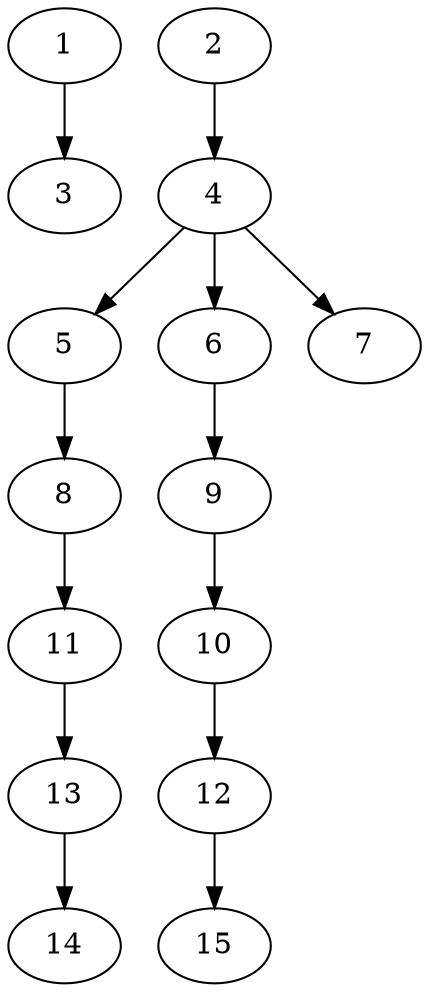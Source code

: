 // DAG (tier=1-easy, mode=compute, n=15, ccr=0.280, fat=0.445, density=0.367, regular=0.674, jump=0.004, mindata=262144, maxdata=2097152)
// DAG automatically generated by daggen at Sun Aug 24 16:33:32 2025
// /home/ermia/Project/Environments/daggen/bin/daggen --dot --ccr 0.280 --fat 0.445 --regular 0.674 --density 0.367 --jump 0.004 --mindata 262144 --maxdata 2097152 -n 15 
digraph G {
  1 [size="2562303863776298", alpha="0.01", expect_size="1281151931888149"]
  1 -> 3 [size ="2401029324800"]
  2 [size="2914892164104192000", alpha="0.14", expect_size="1457446082052096000"]
  2 -> 4 [size ="16324440883200"]
  3 [size="982701031309042", alpha="0.16", expect_size="491350515654521"]
  4 [size="711949721903562752", alpha="0.07", expect_size="355974860951781376"]
  4 -> 5 [size ="6378563305472"]
  4 -> 6 [size ="6378563305472"]
  4 -> 7 [size ="6378563305472"]
  5 [size="274281483248764", alpha="0.13", expect_size="137140741624382"]
  5 -> 8 [size ="5989675827200"]
  6 [size="3895121772667510", alpha="0.19", expect_size="1947560886333755"]
  6 -> 9 [size ="3414532554752"]
  7 [size="1642717322995203", alpha="0.04", expect_size="821358661497601"]
  8 [size="618400523833311232", alpha="0.10", expect_size="309200261916655616"]
  8 -> 11 [size ="5806795784192"]
  9 [size="1425256227197157376", alpha="0.02", expect_size="712628113598578688"]
  9 -> 10 [size ="10131769131008"]
  10 [size="5136881951965184000", alpha="0.11", expect_size="2568440975982592000"]
  10 -> 12 [size ="23817145548800"]
  11 [size="9982190470144648", alpha="0.16", expect_size="4991095235072324"]
  11 -> 13 [size ="10168679006208"]
  12 [size="11555172151233826", alpha="0.13", expect_size="5777586075616913"]
  12 -> 15 [size ="5182448467968"]
  13 [size="2022556873785344000", alpha="0.15", expect_size="1011278436892672000"]
  13 -> 14 [size ="12794514636800"]
  14 [size="1607599799261986816", alpha="0.07", expect_size="803799899630993408"]
  15 [size="1443190505361706", alpha="0.06", expect_size="721595252680853"]
}